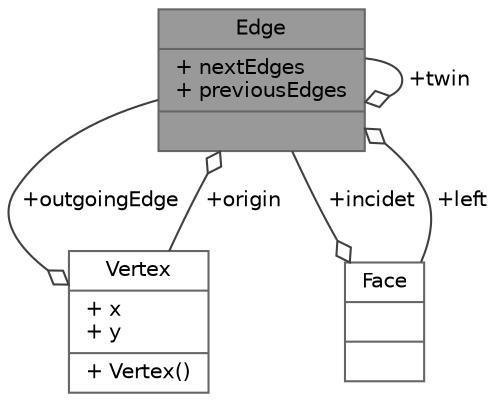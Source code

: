 digraph "Edge"
{
 // LATEX_PDF_SIZE
  bgcolor="transparent";
  edge [fontname=Helvetica,fontsize=10,labelfontname=Helvetica,labelfontsize=10];
  node [fontname=Helvetica,fontsize=10,shape=box,height=0.2,width=0.4];
  Node1 [shape=record,label="{Edge\n|+ nextEdges\l+ previousEdges\l|}",height=0.2,width=0.4,color="gray40", fillcolor="grey60", style="filled", fontcolor="black",tooltip="represents a edge in DCEL - has an origin vertex, twin, nextEdge and previousEdge"];
  Node2 -> Node1 [color="grey25",style="solid",label=" +origin" ,arrowhead="odiamond"];
  Node2 [shape=record,label="{Vertex\n|+ x\l+ y\l|+ Vertex()\l}",height=0.2,width=0.4,color="gray40", fillcolor="white", style="filled",URL="$class_vertex.html",tooltip="A 2d representation of a point - has x, y coordinates and outgoing edge."];
  Node1 -> Node2 [color="grey25",style="solid",label=" +outgoingEdge" ,arrowhead="odiamond"];
  Node1 -> Node1 [color="grey25",style="solid",label=" +twin" ,arrowhead="odiamond"];
  Node3 -> Node1 [color="grey25",style="solid",label=" +left" ,arrowhead="odiamond"];
  Node3 [shape=record,label="{Face\n||}",height=0.2,width=0.4,color="gray40", fillcolor="white", style="filled",URL="$class_face.html",tooltip="represents a side or a closed polygon in DCEL, has the edge"];
  Node1 -> Node3 [color="grey25",style="solid",label=" +incidet" ,arrowhead="odiamond"];
}
